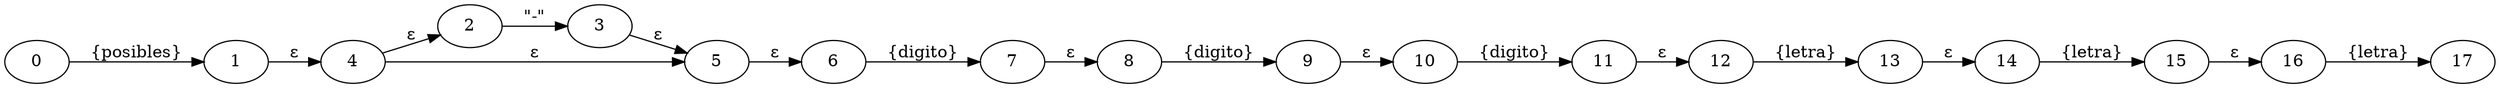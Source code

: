 digraph {
  rankdir = LR; 0->1 [label="{posibles}"];
 2->3 [label="\"-\""];
 4->2 [label="ε"];
 3->5 [label="ε"];
 4->5 [label="ε"];
 6->7 [label="{digito}"];
 8->9 [label="{digito}"];
 10->11 [label="{digito}"];
 12->13 [label="{letra}"];
 14->15 [label="{letra}"];
 16->17 [label="{letra}"];
 15->16 [label="ε"];
 13->14 [label="ε"];
 11->12 [label="ε"];
 9->10 [label="ε"];
 7->8 [label="ε"];
 5->6 [label="ε"];
 1->4 [label="ε"];
}
